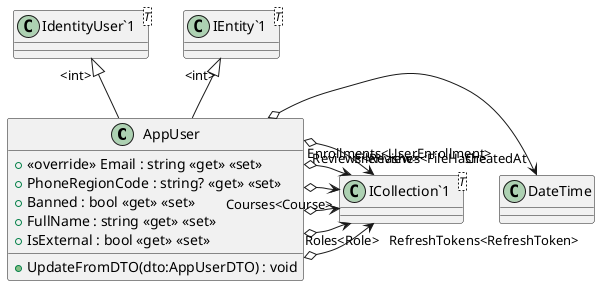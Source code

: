 @startuml
class AppUser {
    + <<override>> Email : string <<get>> <<set>>
    + PhoneRegionCode : string? <<get>> <<set>>
    + Banned : bool <<get>> <<set>>
    + FullName : string <<get>> <<set>>
    + IsExternal : bool <<get>> <<set>>
    + UpdateFromDTO(dto:AppUserDTO) : void
}
class "IdentityUser`1"<T> {
}
class "IEntity`1"<T> {
}
class "ICollection`1"<T> {
}
"IdentityUser`1" "<int>" <|-- AppUser
"IEntity`1" "<int>" <|-- AppUser
AppUser o-> "CreatedAt" DateTime
AppUser o-> "RefreshTokens<RefreshToken>" "ICollection`1"
AppUser o-> "Roles<Role>" "ICollection`1"
AppUser o-> "Courses<Course>" "ICollection`1"
AppUser o-> "Enrollments<UserEnrollment>" "ICollection`1"
AppUser o-> "FileHashes<FileHash>" "ICollection`1"
AppUser o-> "Reviews<Review>" "ICollection`1"
@enduml
